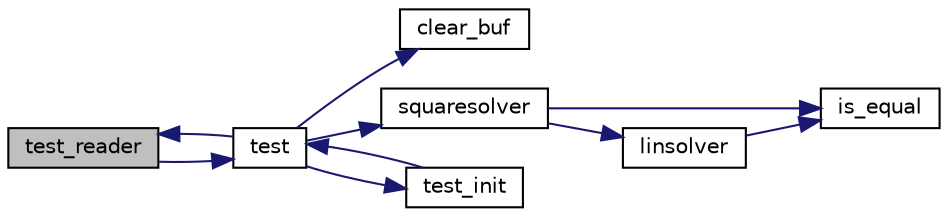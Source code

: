 digraph "test_reader"
{
 // LATEX_PDF_SIZE
  edge [fontname="Helvetica",fontsize="10",labelfontname="Helvetica",labelfontsize="10"];
  node [fontname="Helvetica",fontsize="10",shape=record];
  rankdir="LR";
  Node1 [label="test_reader",height=0.2,width=0.4,color="black", fillcolor="grey75", style="filled", fontcolor="black",tooltip=" "];
  Node1 -> Node2 [color="midnightblue",fontsize="10",style="solid",fontname="Helvetica"];
  Node2 [label="test",height=0.2,width=0.4,color="black", fillcolor="white", style="filled",URL="$test_8cpp.html#a418f96738b553d3dc5b627220b6b0d9b",tooltip=" "];
  Node2 -> Node3 [color="midnightblue",fontsize="10",style="solid",fontname="Helvetica"];
  Node3 [label="clear_buf",height=0.2,width=0.4,color="black", fillcolor="white", style="filled",URL="$read__print_8cpp.html#a0e09d60122404af814db0135c6a8ab8d",tooltip=" "];
  Node2 -> Node4 [color="midnightblue",fontsize="10",style="solid",fontname="Helvetica"];
  Node4 [label="squaresolver",height=0.2,width=0.4,color="black", fillcolor="white", style="filled",URL="$solver_8cpp.html#a575ca4ad5af18425ca7b32b4cb247b18",tooltip=" "];
  Node4 -> Node5 [color="midnightblue",fontsize="10",style="solid",fontname="Helvetica"];
  Node5 [label="is_equal",height=0.2,width=0.4,color="black", fillcolor="white", style="filled",URL="$solver_8cpp.html#a59407076ee6342ec18d2de0c0b5ebda9",tooltip=" "];
  Node4 -> Node6 [color="midnightblue",fontsize="10",style="solid",fontname="Helvetica"];
  Node6 [label="linsolver",height=0.2,width=0.4,color="black", fillcolor="white", style="filled",URL="$solver_8cpp.html#a3dea016aaca6fd0c5af3aa02898a6f76",tooltip=" "];
  Node6 -> Node5 [color="midnightblue",fontsize="10",style="solid",fontname="Helvetica"];
  Node2 -> Node7 [color="midnightblue",fontsize="10",style="solid",fontname="Helvetica"];
  Node7 [label="test_init",height=0.2,width=0.4,color="black", fillcolor="white", style="filled",URL="$test_8cpp.html#ae8089327ae47e0d94df7fa9cc065cf0e",tooltip=" "];
  Node7 -> Node2 [color="midnightblue",fontsize="10",style="solid",fontname="Helvetica"];
  Node2 -> Node1 [color="midnightblue",fontsize="10",style="solid",fontname="Helvetica"];
}
